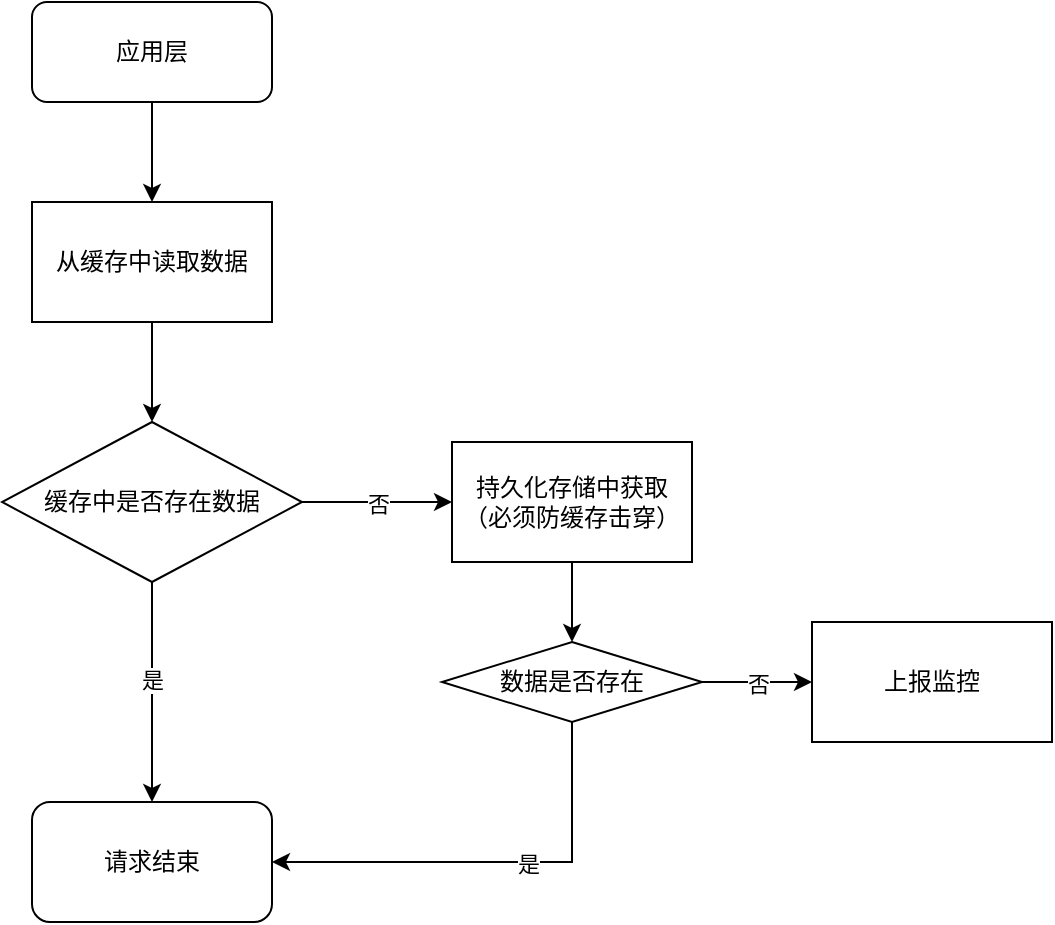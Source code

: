 <mxfile version="21.0.6" type="github">
  <diagram name="第 1 页" id="aVUd3B0FjnW8qT2SZtXC">
    <mxGraphModel dx="954" dy="562" grid="1" gridSize="10" guides="1" tooltips="1" connect="1" arrows="1" fold="1" page="1" pageScale="1" pageWidth="827" pageHeight="1169" math="0" shadow="0">
      <root>
        <mxCell id="0" />
        <mxCell id="1" parent="0" />
        <mxCell id="Eg8lC6jeyxPxJD8ex9hb-1" value="应用层" style="rounded=1;whiteSpace=wrap;html=1;" vertex="1" parent="1">
          <mxGeometry x="260" y="70" width="120" height="50" as="geometry" />
        </mxCell>
        <mxCell id="Eg8lC6jeyxPxJD8ex9hb-2" value="从缓存中读取数据" style="rounded=0;whiteSpace=wrap;html=1;" vertex="1" parent="1">
          <mxGeometry x="260" y="170" width="120" height="60" as="geometry" />
        </mxCell>
        <mxCell id="Eg8lC6jeyxPxJD8ex9hb-4" value="" style="endArrow=classic;html=1;rounded=0;exitX=0.5;exitY=1;exitDx=0;exitDy=0;" edge="1" parent="1" source="Eg8lC6jeyxPxJD8ex9hb-1" target="Eg8lC6jeyxPxJD8ex9hb-2">
          <mxGeometry width="50" height="50" relative="1" as="geometry">
            <mxPoint x="390" y="320" as="sourcePoint" />
            <mxPoint x="440" y="270" as="targetPoint" />
          </mxGeometry>
        </mxCell>
        <mxCell id="Eg8lC6jeyxPxJD8ex9hb-11" value="否" style="edgeStyle=orthogonalEdgeStyle;rounded=0;orthogonalLoop=1;jettySize=auto;html=1;exitX=1;exitY=0.5;exitDx=0;exitDy=0;" edge="1" parent="1" source="Eg8lC6jeyxPxJD8ex9hb-5">
          <mxGeometry relative="1" as="geometry">
            <mxPoint x="470" y="320" as="targetPoint" />
          </mxGeometry>
        </mxCell>
        <mxCell id="Eg8lC6jeyxPxJD8ex9hb-5" value="缓存中是否存在数据" style="rhombus;whiteSpace=wrap;html=1;" vertex="1" parent="1">
          <mxGeometry x="245" y="280" width="150" height="80" as="geometry" />
        </mxCell>
        <mxCell id="Eg8lC6jeyxPxJD8ex9hb-6" value="" style="endArrow=classic;html=1;rounded=0;exitX=0.5;exitY=1;exitDx=0;exitDy=0;entryX=0.5;entryY=0;entryDx=0;entryDy=0;" edge="1" parent="1" source="Eg8lC6jeyxPxJD8ex9hb-2" target="Eg8lC6jeyxPxJD8ex9hb-5">
          <mxGeometry width="50" height="50" relative="1" as="geometry">
            <mxPoint x="370" y="330" as="sourcePoint" />
            <mxPoint x="420" y="280" as="targetPoint" />
          </mxGeometry>
        </mxCell>
        <mxCell id="Eg8lC6jeyxPxJD8ex9hb-8" value="" style="endArrow=classic;html=1;rounded=0;exitX=0.5;exitY=1;exitDx=0;exitDy=0;entryX=0.5;entryY=0;entryDx=0;entryDy=0;" edge="1" parent="1" source="Eg8lC6jeyxPxJD8ex9hb-5" target="Eg8lC6jeyxPxJD8ex9hb-10">
          <mxGeometry width="50" height="50" relative="1" as="geometry">
            <mxPoint x="320" y="420" as="sourcePoint" />
            <mxPoint x="320" y="410" as="targetPoint" />
          </mxGeometry>
        </mxCell>
        <mxCell id="Eg8lC6jeyxPxJD8ex9hb-9" value="是" style="edgeLabel;html=1;align=center;verticalAlign=middle;resizable=0;points=[];" vertex="1" connectable="0" parent="Eg8lC6jeyxPxJD8ex9hb-8">
          <mxGeometry x="-0.36" y="1" relative="1" as="geometry">
            <mxPoint x="-1" y="14" as="offset" />
          </mxGeometry>
        </mxCell>
        <mxCell id="Eg8lC6jeyxPxJD8ex9hb-10" value="请求结束" style="rounded=1;whiteSpace=wrap;html=1;" vertex="1" parent="1">
          <mxGeometry x="260" y="470" width="120" height="60" as="geometry" />
        </mxCell>
        <mxCell id="Eg8lC6jeyxPxJD8ex9hb-13" style="edgeStyle=orthogonalEdgeStyle;rounded=0;orthogonalLoop=1;jettySize=auto;html=1;exitX=0.5;exitY=1;exitDx=0;exitDy=0;" edge="1" parent="1" source="Eg8lC6jeyxPxJD8ex9hb-12">
          <mxGeometry relative="1" as="geometry">
            <mxPoint x="530" y="390" as="targetPoint" />
          </mxGeometry>
        </mxCell>
        <mxCell id="Eg8lC6jeyxPxJD8ex9hb-12" value="持久化存储中获取（必须防缓存击穿）" style="rounded=0;whiteSpace=wrap;html=1;" vertex="1" parent="1">
          <mxGeometry x="470" y="290" width="120" height="60" as="geometry" />
        </mxCell>
        <mxCell id="Eg8lC6jeyxPxJD8ex9hb-15" style="edgeStyle=orthogonalEdgeStyle;rounded=0;orthogonalLoop=1;jettySize=auto;html=1;exitX=0.5;exitY=1;exitDx=0;exitDy=0;entryX=1;entryY=0.5;entryDx=0;entryDy=0;" edge="1" parent="1" source="Eg8lC6jeyxPxJD8ex9hb-14" target="Eg8lC6jeyxPxJD8ex9hb-10">
          <mxGeometry relative="1" as="geometry">
            <mxPoint x="530" y="480" as="targetPoint" />
          </mxGeometry>
        </mxCell>
        <mxCell id="Eg8lC6jeyxPxJD8ex9hb-18" value="是" style="edgeLabel;html=1;align=center;verticalAlign=middle;resizable=0;points=[];" vertex="1" connectable="0" parent="Eg8lC6jeyxPxJD8ex9hb-15">
          <mxGeometry x="-0.16" y="1" relative="1" as="geometry">
            <mxPoint as="offset" />
          </mxGeometry>
        </mxCell>
        <mxCell id="Eg8lC6jeyxPxJD8ex9hb-16" value="否" style="edgeStyle=orthogonalEdgeStyle;rounded=0;orthogonalLoop=1;jettySize=auto;html=1;exitX=1;exitY=0.5;exitDx=0;exitDy=0;" edge="1" parent="1" source="Eg8lC6jeyxPxJD8ex9hb-14">
          <mxGeometry relative="1" as="geometry">
            <mxPoint x="650" y="410" as="targetPoint" />
          </mxGeometry>
        </mxCell>
        <mxCell id="Eg8lC6jeyxPxJD8ex9hb-14" value="数据是否存在" style="rhombus;whiteSpace=wrap;html=1;" vertex="1" parent="1">
          <mxGeometry x="465" y="390" width="130" height="40" as="geometry" />
        </mxCell>
        <mxCell id="Eg8lC6jeyxPxJD8ex9hb-17" value="上报监控" style="rounded=0;whiteSpace=wrap;html=1;" vertex="1" parent="1">
          <mxGeometry x="650" y="380" width="120" height="60" as="geometry" />
        </mxCell>
      </root>
    </mxGraphModel>
  </diagram>
</mxfile>
